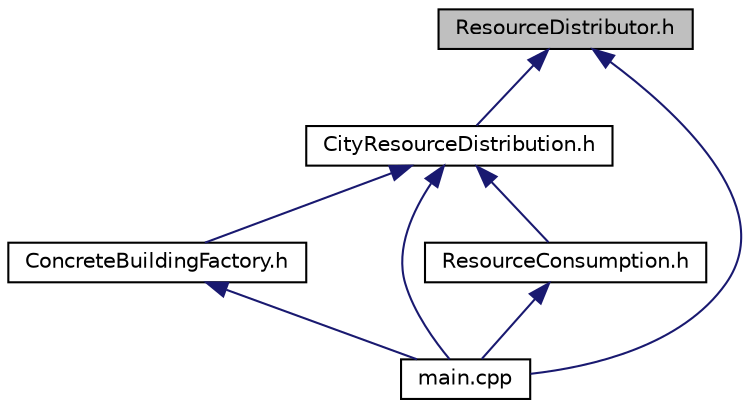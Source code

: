 digraph "ResourceDistributor.h"
{
 // LATEX_PDF_SIZE
  edge [fontname="Helvetica",fontsize="10",labelfontname="Helvetica",labelfontsize="10"];
  node [fontname="Helvetica",fontsize="10",shape=record];
  Node1 [label="ResourceDistributor.h",height=0.2,width=0.4,color="black", fillcolor="grey75", style="filled", fontcolor="black",tooltip="Resource distribution system interface."];
  Node1 -> Node2 [dir="back",color="midnightblue",fontsize="10",style="solid",fontname="Helvetica"];
  Node2 [label="CityResourceDistribution.h",height=0.2,width=0.4,color="black", fillcolor="white", style="filled",URL="$CityResourceDistribution_8h.html",tooltip="Resource distribution management system."];
  Node2 -> Node3 [dir="back",color="midnightblue",fontsize="10",style="solid",fontname="Helvetica"];
  Node3 [label="ConcreteBuildingFactory.h",height=0.2,width=0.4,color="black", fillcolor="white", style="filled",URL="$ConcreteBuildingFactory_8h.html",tooltip=" "];
  Node3 -> Node4 [dir="back",color="midnightblue",fontsize="10",style="solid",fontname="Helvetica"];
  Node4 [label="main.cpp",height=0.2,width=0.4,color="black", fillcolor="white", style="filled",URL="$main_8cpp.html",tooltip="Main entry point for the City Simulation system."];
  Node2 -> Node4 [dir="back",color="midnightblue",fontsize="10",style="solid",fontname="Helvetica"];
  Node2 -> Node5 [dir="back",color="midnightblue",fontsize="10",style="solid",fontname="Helvetica"];
  Node5 [label="ResourceConsumption.h",height=0.2,width=0.4,color="black", fillcolor="white", style="filled",URL="$ResourceConsumption_8h.html",tooltip=" "];
  Node5 -> Node4 [dir="back",color="midnightblue",fontsize="10",style="solid",fontname="Helvetica"];
  Node1 -> Node4 [dir="back",color="midnightblue",fontsize="10",style="solid",fontname="Helvetica"];
}
